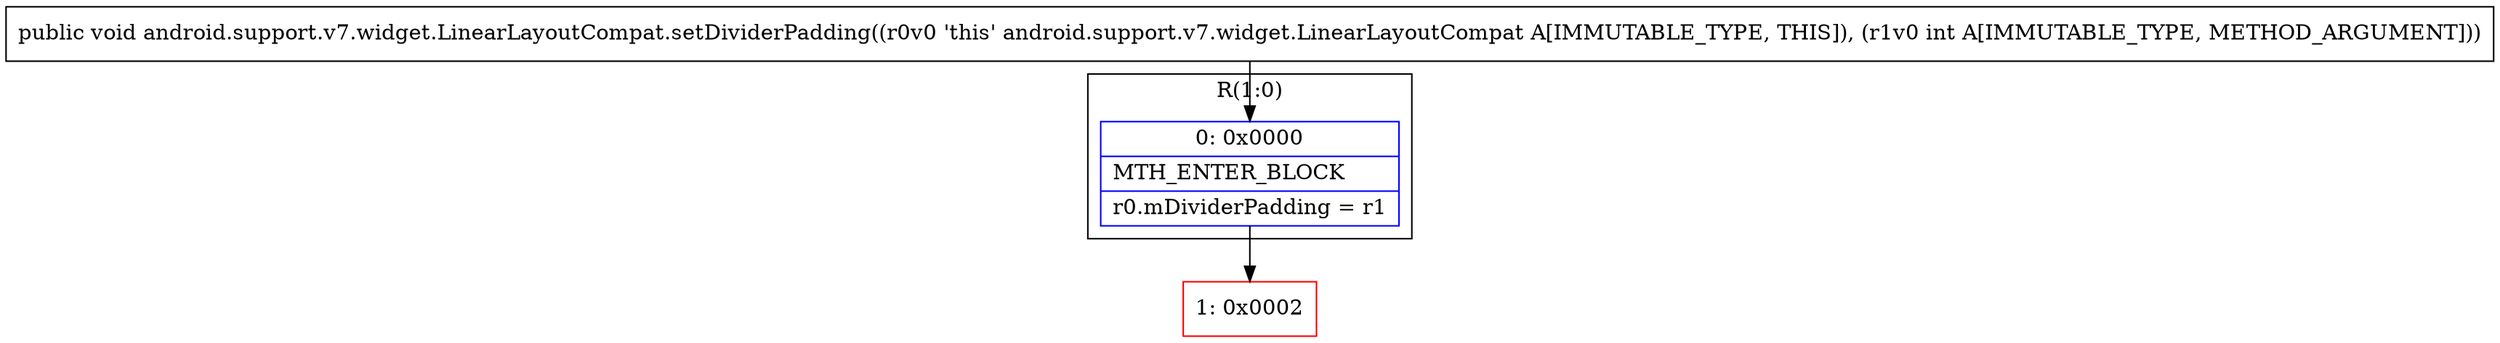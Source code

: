digraph "CFG forandroid.support.v7.widget.LinearLayoutCompat.setDividerPadding(I)V" {
subgraph cluster_Region_7343064 {
label = "R(1:0)";
node [shape=record,color=blue];
Node_0 [shape=record,label="{0\:\ 0x0000|MTH_ENTER_BLOCK\l|r0.mDividerPadding = r1\l}"];
}
Node_1 [shape=record,color=red,label="{1\:\ 0x0002}"];
MethodNode[shape=record,label="{public void android.support.v7.widget.LinearLayoutCompat.setDividerPadding((r0v0 'this' android.support.v7.widget.LinearLayoutCompat A[IMMUTABLE_TYPE, THIS]), (r1v0 int A[IMMUTABLE_TYPE, METHOD_ARGUMENT])) }"];
MethodNode -> Node_0;
Node_0 -> Node_1;
}

